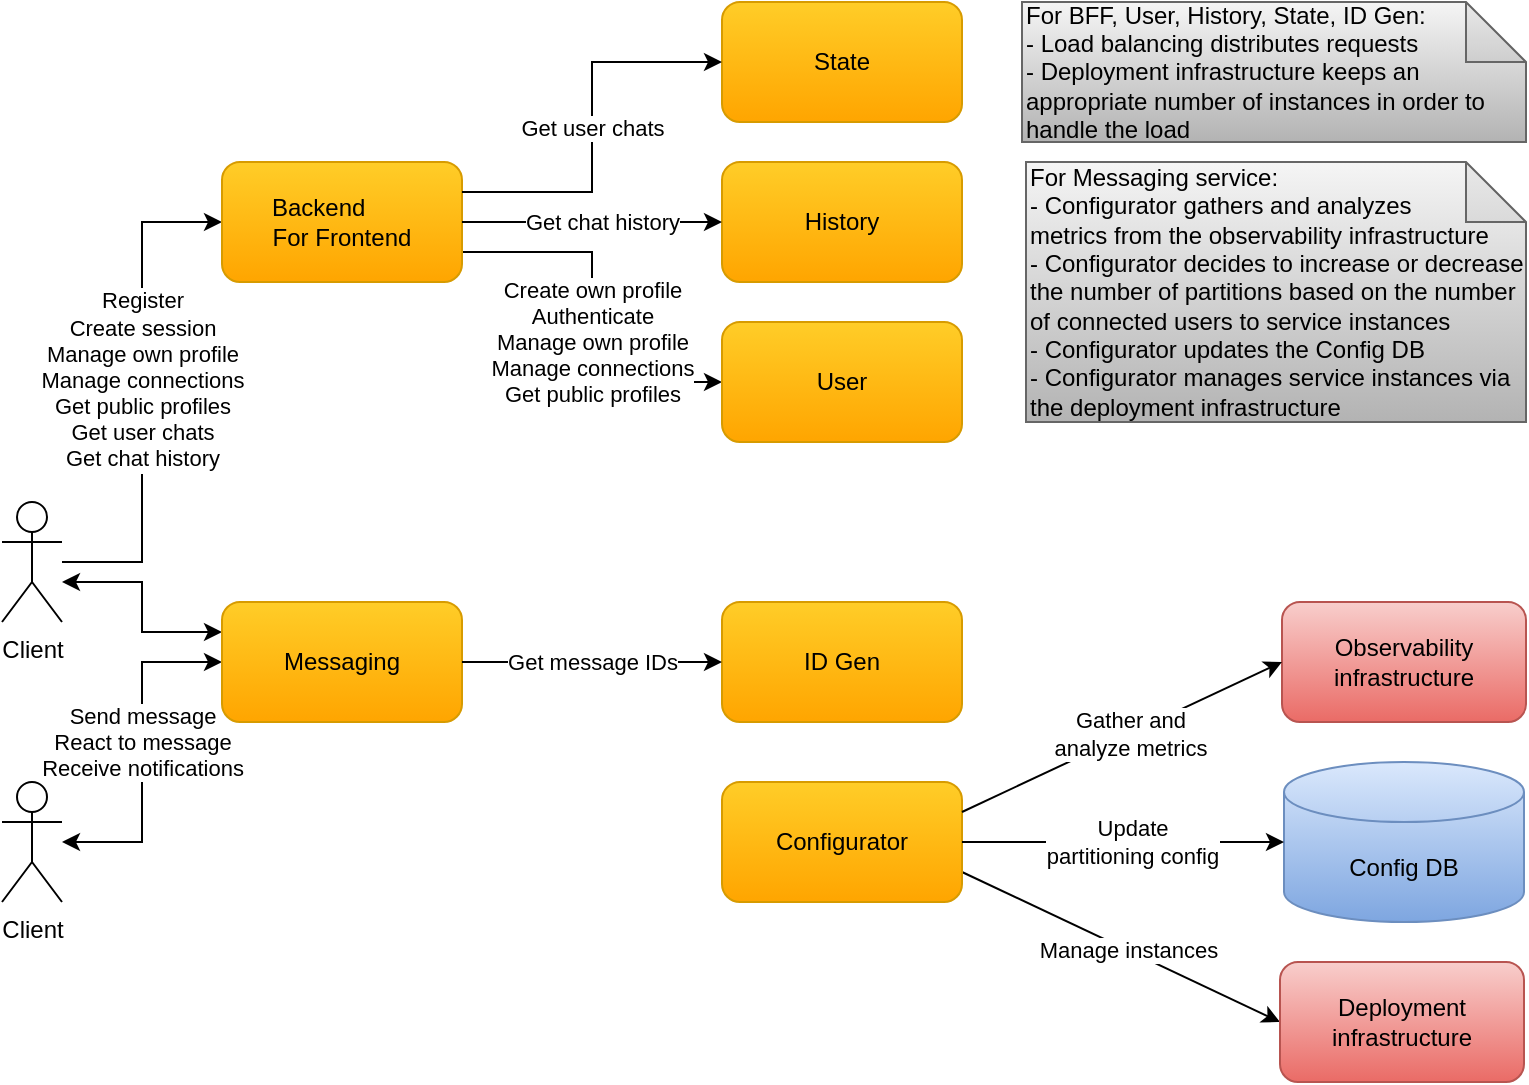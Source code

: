<mxfile version="22.1.2" type="device">
  <diagram id="G4t1x3i_cumIOjZ8GDXV" name="Page-1">
    <mxGraphModel dx="2020" dy="1203" grid="1" gridSize="10" guides="1" tooltips="1" connect="1" arrows="1" fold="1" page="1" pageScale="1" pageWidth="850" pageHeight="1100" math="0" shadow="0">
      <root>
        <mxCell id="0" />
        <mxCell id="1" parent="0" />
        <mxCell id="d0rf5hO-lCL4Q1tjQsr9-38" value="Manage instances" style="rounded=0;orthogonalLoop=1;jettySize=auto;html=1;entryX=1;entryY=0.75;entryDx=0;entryDy=0;startArrow=classic;startFill=1;endArrow=none;endFill=0;exitX=0;exitY=0.5;exitDx=0;exitDy=0;" parent="1" source="zAgNuWyr5u-YzhFzlj54-1" target="d0rf5hO-lCL4Q1tjQsr9-13" edge="1">
          <mxGeometry x="-0.048" relative="1" as="geometry">
            <mxPoint as="offset" />
          </mxGeometry>
        </mxCell>
        <mxCell id="zAgNuWyr5u-YzhFzlj54-1" value="Deployment infrastructure" style="rounded=1;whiteSpace=wrap;html=1;gradientColor=#ea6b66;fillColor=#f8cecc;strokeColor=#b85450;" parent="1" vertex="1">
          <mxGeometry x="679" y="520" width="122" height="60" as="geometry" />
        </mxCell>
        <mxCell id="zAgNuWyr5u-YzhFzlj54-6" value="&lt;div&gt;&lt;span&gt;For Messaging&amp;nbsp;&lt;/span&gt;&lt;span&gt;service:&lt;/span&gt;&lt;/div&gt;&lt;div&gt;&lt;span&gt;- Configurator gathers and analyzes&lt;/span&gt;&lt;/div&gt;&lt;div&gt;&lt;span style=&quot;background-color: initial;&quot;&gt;metrics from the observability infrastructure&lt;/span&gt;&lt;/div&gt;&lt;div&gt;&lt;span style=&quot;background-color: initial;&quot;&gt;- Configurator decides to increase or decrease the number of partitions based on the number of connected users to service instances&lt;/span&gt;&lt;br&gt;&lt;/div&gt;&lt;div&gt;&lt;span style=&quot;background-color: initial;&quot;&gt;- Configurator updates the Config DB&lt;/span&gt;&lt;/div&gt;&lt;div&gt;&lt;span&gt;- Configurator manages service instances via the deployment infrastructure&lt;/span&gt;&lt;/div&gt;" style="shape=note;whiteSpace=wrap;html=1;backgroundOutline=1;darkOpacity=0.05;align=left;gradientColor=#b3b3b3;fillColor=#f5f5f5;strokeColor=#666666;" parent="1" vertex="1">
          <mxGeometry x="552" y="120" width="250" height="130" as="geometry" />
        </mxCell>
        <mxCell id="d0rf5hO-lCL4Q1tjQsr9-1" value="" style="edgeStyle=orthogonalEdgeStyle;rounded=0;orthogonalLoop=1;jettySize=auto;html=1;entryX=0;entryY=0.25;entryDx=0;entryDy=0;startArrow=classic;startFill=1;" parent="1" source="d0rf5hO-lCL4Q1tjQsr9-3" target="d0rf5hO-lCL4Q1tjQsr9-7" edge="1">
          <mxGeometry relative="1" as="geometry">
            <Array as="points">
              <mxPoint x="110" y="330" />
              <mxPoint x="110" y="355" />
            </Array>
          </mxGeometry>
        </mxCell>
        <mxCell id="d0rf5hO-lCL4Q1tjQsr9-2" value="Register&lt;br style=&quot;border-color: var(--border-color);&quot;&gt;Create session&lt;br style=&quot;border-color: var(--border-color);&quot;&gt;Manage own&amp;nbsp;profile&lt;br style=&quot;border-color: var(--border-color);&quot;&gt;Manage connections&lt;br style=&quot;border-color: var(--border-color);&quot;&gt;Get public profiles&lt;br style=&quot;border-color: var(--border-color);&quot;&gt;Get user chats&lt;br style=&quot;border-color: var(--border-color);&quot;&gt;Get chat history" style="edgeStyle=orthogonalEdgeStyle;rounded=0;orthogonalLoop=1;jettySize=auto;html=1;entryX=0;entryY=0.5;entryDx=0;entryDy=0;" parent="1" target="d0rf5hO-lCL4Q1tjQsr9-20" edge="1">
          <mxGeometry x="0.053" relative="1" as="geometry">
            <Array as="points">
              <mxPoint x="70" y="320" />
              <mxPoint x="110" y="320" />
              <mxPoint x="110" y="150" />
            </Array>
            <mxPoint as="offset" />
            <mxPoint x="70" y="320" as="sourcePoint" />
          </mxGeometry>
        </mxCell>
        <mxCell id="d0rf5hO-lCL4Q1tjQsr9-3" value="Client" style="shape=umlActor;verticalLabelPosition=bottom;verticalAlign=top;html=1;outlineConnect=0;" parent="1" vertex="1">
          <mxGeometry x="40" y="290" width="30" height="60" as="geometry" />
        </mxCell>
        <mxCell id="d0rf5hO-lCL4Q1tjQsr9-4" value="Send message&lt;br&gt;React to message&lt;br&gt;Receive notifications" style="edgeStyle=orthogonalEdgeStyle;rounded=0;orthogonalLoop=1;jettySize=auto;html=1;entryX=0;entryY=0.5;entryDx=0;entryDy=0;startArrow=classic;startFill=1;" parent="1" source="d0rf5hO-lCL4Q1tjQsr9-5" target="d0rf5hO-lCL4Q1tjQsr9-7" edge="1">
          <mxGeometry x="0.059" relative="1" as="geometry">
            <mxPoint as="offset" />
          </mxGeometry>
        </mxCell>
        <mxCell id="d0rf5hO-lCL4Q1tjQsr9-5" value="Client" style="shape=umlActor;verticalLabelPosition=bottom;verticalAlign=top;html=1;outlineConnect=0;" parent="1" vertex="1">
          <mxGeometry x="40" y="430" width="30" height="60" as="geometry" />
        </mxCell>
        <mxCell id="d0rf5hO-lCL4Q1tjQsr9-7" value="&lt;font style=&quot;font-size: 12px&quot;&gt;Messaging&lt;/font&gt;" style="rounded=1;whiteSpace=wrap;html=1;gradientColor=#ffa500;fillColor=#ffcd28;strokeColor=#d79b00;" parent="1" vertex="1">
          <mxGeometry x="150" y="340" width="120" height="60" as="geometry" />
        </mxCell>
        <mxCell id="d0rf5hO-lCL4Q1tjQsr9-13" value="Configurator" style="rounded=1;whiteSpace=wrap;html=1;gradientColor=#ffa500;fillColor=#ffcd28;strokeColor=#d79b00;" parent="1" vertex="1">
          <mxGeometry x="400" y="430" width="120" height="60" as="geometry" />
        </mxCell>
        <mxCell id="d0rf5hO-lCL4Q1tjQsr9-15" value="&lt;font style=&quot;font-size: 12px&quot;&gt;History&lt;/font&gt;" style="rounded=1;whiteSpace=wrap;html=1;gradientColor=#ffa500;fillColor=#ffcd28;strokeColor=#d79b00;" parent="1" vertex="1">
          <mxGeometry x="400" y="120" width="120" height="60" as="geometry" />
        </mxCell>
        <mxCell id="d0rf5hO-lCL4Q1tjQsr9-16" value="&lt;font style=&quot;font-size: 12px&quot;&gt;ID Gen&lt;/font&gt;" style="rounded=1;whiteSpace=wrap;html=1;gradientColor=#ffa500;fillColor=#ffcd28;strokeColor=#d79b00;" parent="1" vertex="1">
          <mxGeometry x="400" y="340" width="120" height="60" as="geometry" />
        </mxCell>
        <mxCell id="d0rf5hO-lCL4Q1tjQsr9-17" value="Get message IDs" style="endArrow=classic;html=1;exitX=1;exitY=0.5;exitDx=0;exitDy=0;entryX=0;entryY=0.5;entryDx=0;entryDy=0;" parent="1" source="d0rf5hO-lCL4Q1tjQsr9-7" target="d0rf5hO-lCL4Q1tjQsr9-16" edge="1">
          <mxGeometry width="50" height="50" relative="1" as="geometry">
            <mxPoint x="530" y="115" as="sourcePoint" />
            <mxPoint x="290" y="305" as="targetPoint" />
            <mxPoint as="offset" />
          </mxGeometry>
        </mxCell>
        <mxCell id="QSnCtZxuHhLnOK5eIwUb-2" value="Create own profile&lt;br style=&quot;border-color: var(--border-color);&quot;&gt;Authenticate&lt;br style=&quot;border-color: var(--border-color);&quot;&gt;Manage own profile&lt;br style=&quot;border-color: var(--border-color);&quot;&gt;Manage connections&lt;br style=&quot;border-color: var(--border-color);&quot;&gt;Get public profiles" style="rounded=0;orthogonalLoop=1;jettySize=auto;html=1;entryX=0;entryY=0.5;entryDx=0;entryDy=0;edgeStyle=orthogonalEdgeStyle;exitX=1;exitY=0.75;exitDx=0;exitDy=0;" parent="1" source="d0rf5hO-lCL4Q1tjQsr9-20" target="QSnCtZxuHhLnOK5eIwUb-1" edge="1">
          <mxGeometry x="0.128" relative="1" as="geometry">
            <mxPoint x="250" y="260" as="sourcePoint" />
            <mxPoint as="offset" />
          </mxGeometry>
        </mxCell>
        <mxCell id="d0rf5hO-lCL4Q1tjQsr9-20" value="&lt;font style=&quot;font-size: 12px&quot;&gt;Backend&amp;nbsp; &amp;nbsp; &amp;nbsp; &amp;nbsp;&lt;br&gt;For Frontend&lt;/font&gt;" style="rounded=1;whiteSpace=wrap;html=1;gradientColor=#ffa500;fillColor=#ffcd28;strokeColor=#d79b00;" parent="1" vertex="1">
          <mxGeometry x="150" y="120" width="120" height="60" as="geometry" />
        </mxCell>
        <mxCell id="d0rf5hO-lCL4Q1tjQsr9-23" value="&lt;font style=&quot;font-size: 12px&quot;&gt;State&lt;/font&gt;" style="rounded=1;whiteSpace=wrap;html=1;gradientColor=#ffa500;fillColor=#ffcd28;strokeColor=#d79b00;" parent="1" vertex="1">
          <mxGeometry x="400" y="40" width="120" height="60" as="geometry" />
        </mxCell>
        <mxCell id="d0rf5hO-lCL4Q1tjQsr9-26" value="Get chat history" style="endArrow=classic;html=1;entryX=0;entryY=0.5;entryDx=0;entryDy=0;exitX=1;exitY=0.5;exitDx=0;exitDy=0;rounded=0;edgeStyle=orthogonalEdgeStyle;" parent="1" source="d0rf5hO-lCL4Q1tjQsr9-20" target="d0rf5hO-lCL4Q1tjQsr9-15" edge="1">
          <mxGeometry x="0.077" width="50" height="50" relative="1" as="geometry">
            <mxPoint x="250" y="240" as="sourcePoint" />
            <mxPoint x="370" y="420" as="targetPoint" />
            <mxPoint as="offset" />
          </mxGeometry>
        </mxCell>
        <mxCell id="d0rf5hO-lCL4Q1tjQsr9-27" value="Get user chats" style="endArrow=classic;html=1;entryX=0;entryY=0.5;entryDx=0;entryDy=0;edgeStyle=orthogonalEdgeStyle;rounded=0;exitX=1;exitY=0.25;exitDx=0;exitDy=0;" parent="1" source="d0rf5hO-lCL4Q1tjQsr9-20" target="d0rf5hO-lCL4Q1tjQsr9-23" edge="1">
          <mxGeometry width="50" height="50" relative="1" as="geometry">
            <mxPoint x="260" y="80" as="sourcePoint" />
            <mxPoint x="330" y="100" as="targetPoint" />
            <mxPoint as="offset" />
          </mxGeometry>
        </mxCell>
        <mxCell id="d0rf5hO-lCL4Q1tjQsr9-40" value="&lt;div&gt;&lt;span&gt;For BFF, User, History, State,&amp;nbsp;&lt;/span&gt;&lt;span&gt;ID Gen:&lt;/span&gt;&lt;/div&gt;&lt;div&gt;- Load balancing distributes requests&lt;span&gt;&lt;br&gt;&lt;/span&gt;&lt;/div&gt;&lt;div&gt;&lt;span&gt;- Deployment infrastructure keeps an appropriate number of instances in order to handle the load&lt;/span&gt;&lt;/div&gt;" style="shape=note;whiteSpace=wrap;html=1;backgroundOutline=1;darkOpacity=0.05;align=left;gradientColor=#b3b3b3;fillColor=#f5f5f5;strokeColor=#666666;" parent="1" vertex="1">
          <mxGeometry x="550" y="40" width="252" height="70" as="geometry" />
        </mxCell>
        <mxCell id="QSnCtZxuHhLnOK5eIwUb-1" value="&lt;font style=&quot;font-size: 12px&quot;&gt;User&lt;/font&gt;" style="rounded=1;whiteSpace=wrap;html=1;gradientColor=#ffa500;fillColor=#ffcd28;strokeColor=#d79b00;" parent="1" vertex="1">
          <mxGeometry x="400" y="200" width="120" height="60" as="geometry" />
        </mxCell>
        <mxCell id="uL4ajwm0hJNC71HI4jOS-1" value="Observability infrastructure" style="rounded=1;whiteSpace=wrap;html=1;gradientColor=#ea6b66;fillColor=#f8cecc;strokeColor=#b85450;" parent="1" vertex="1">
          <mxGeometry x="680" y="340" width="122" height="60" as="geometry" />
        </mxCell>
        <mxCell id="uL4ajwm0hJNC71HI4jOS-2" value="Gather and&lt;br&gt;analyze metrics" style="rounded=0;orthogonalLoop=1;jettySize=auto;html=1;entryX=1;entryY=0.25;entryDx=0;entryDy=0;startArrow=classic;startFill=1;endArrow=none;endFill=0;exitX=0;exitY=0.5;exitDx=0;exitDy=0;" parent="1" source="uL4ajwm0hJNC71HI4jOS-1" target="d0rf5hO-lCL4Q1tjQsr9-13" edge="1">
          <mxGeometry x="-0.048" relative="1" as="geometry">
            <mxPoint as="offset" />
            <mxPoint x="690" y="460" as="sourcePoint" />
            <mxPoint x="530" y="460" as="targetPoint" />
          </mxGeometry>
        </mxCell>
        <mxCell id="uL4ajwm0hJNC71HI4jOS-3" value="Config DB" style="shape=cylinder3;whiteSpace=wrap;html=1;boundedLbl=1;backgroundOutline=1;size=15;gradientColor=#7ea6e0;fillColor=#dae8fc;strokeColor=#6c8ebf;" parent="1" vertex="1">
          <mxGeometry x="681" y="420" width="120" height="80" as="geometry" />
        </mxCell>
        <mxCell id="uL4ajwm0hJNC71HI4jOS-6" value="Update&lt;br&gt;partitioning config" style="rounded=0;orthogonalLoop=1;jettySize=auto;html=1;entryX=1;entryY=0.5;entryDx=0;entryDy=0;startArrow=classic;startFill=1;endArrow=none;endFill=0;" parent="1" source="uL4ajwm0hJNC71HI4jOS-3" target="d0rf5hO-lCL4Q1tjQsr9-13" edge="1">
          <mxGeometry x="-0.048" relative="1" as="geometry">
            <mxPoint as="offset" />
            <mxPoint x="689" y="560" as="sourcePoint" />
            <mxPoint x="530" y="485" as="targetPoint" />
          </mxGeometry>
        </mxCell>
      </root>
    </mxGraphModel>
  </diagram>
</mxfile>

